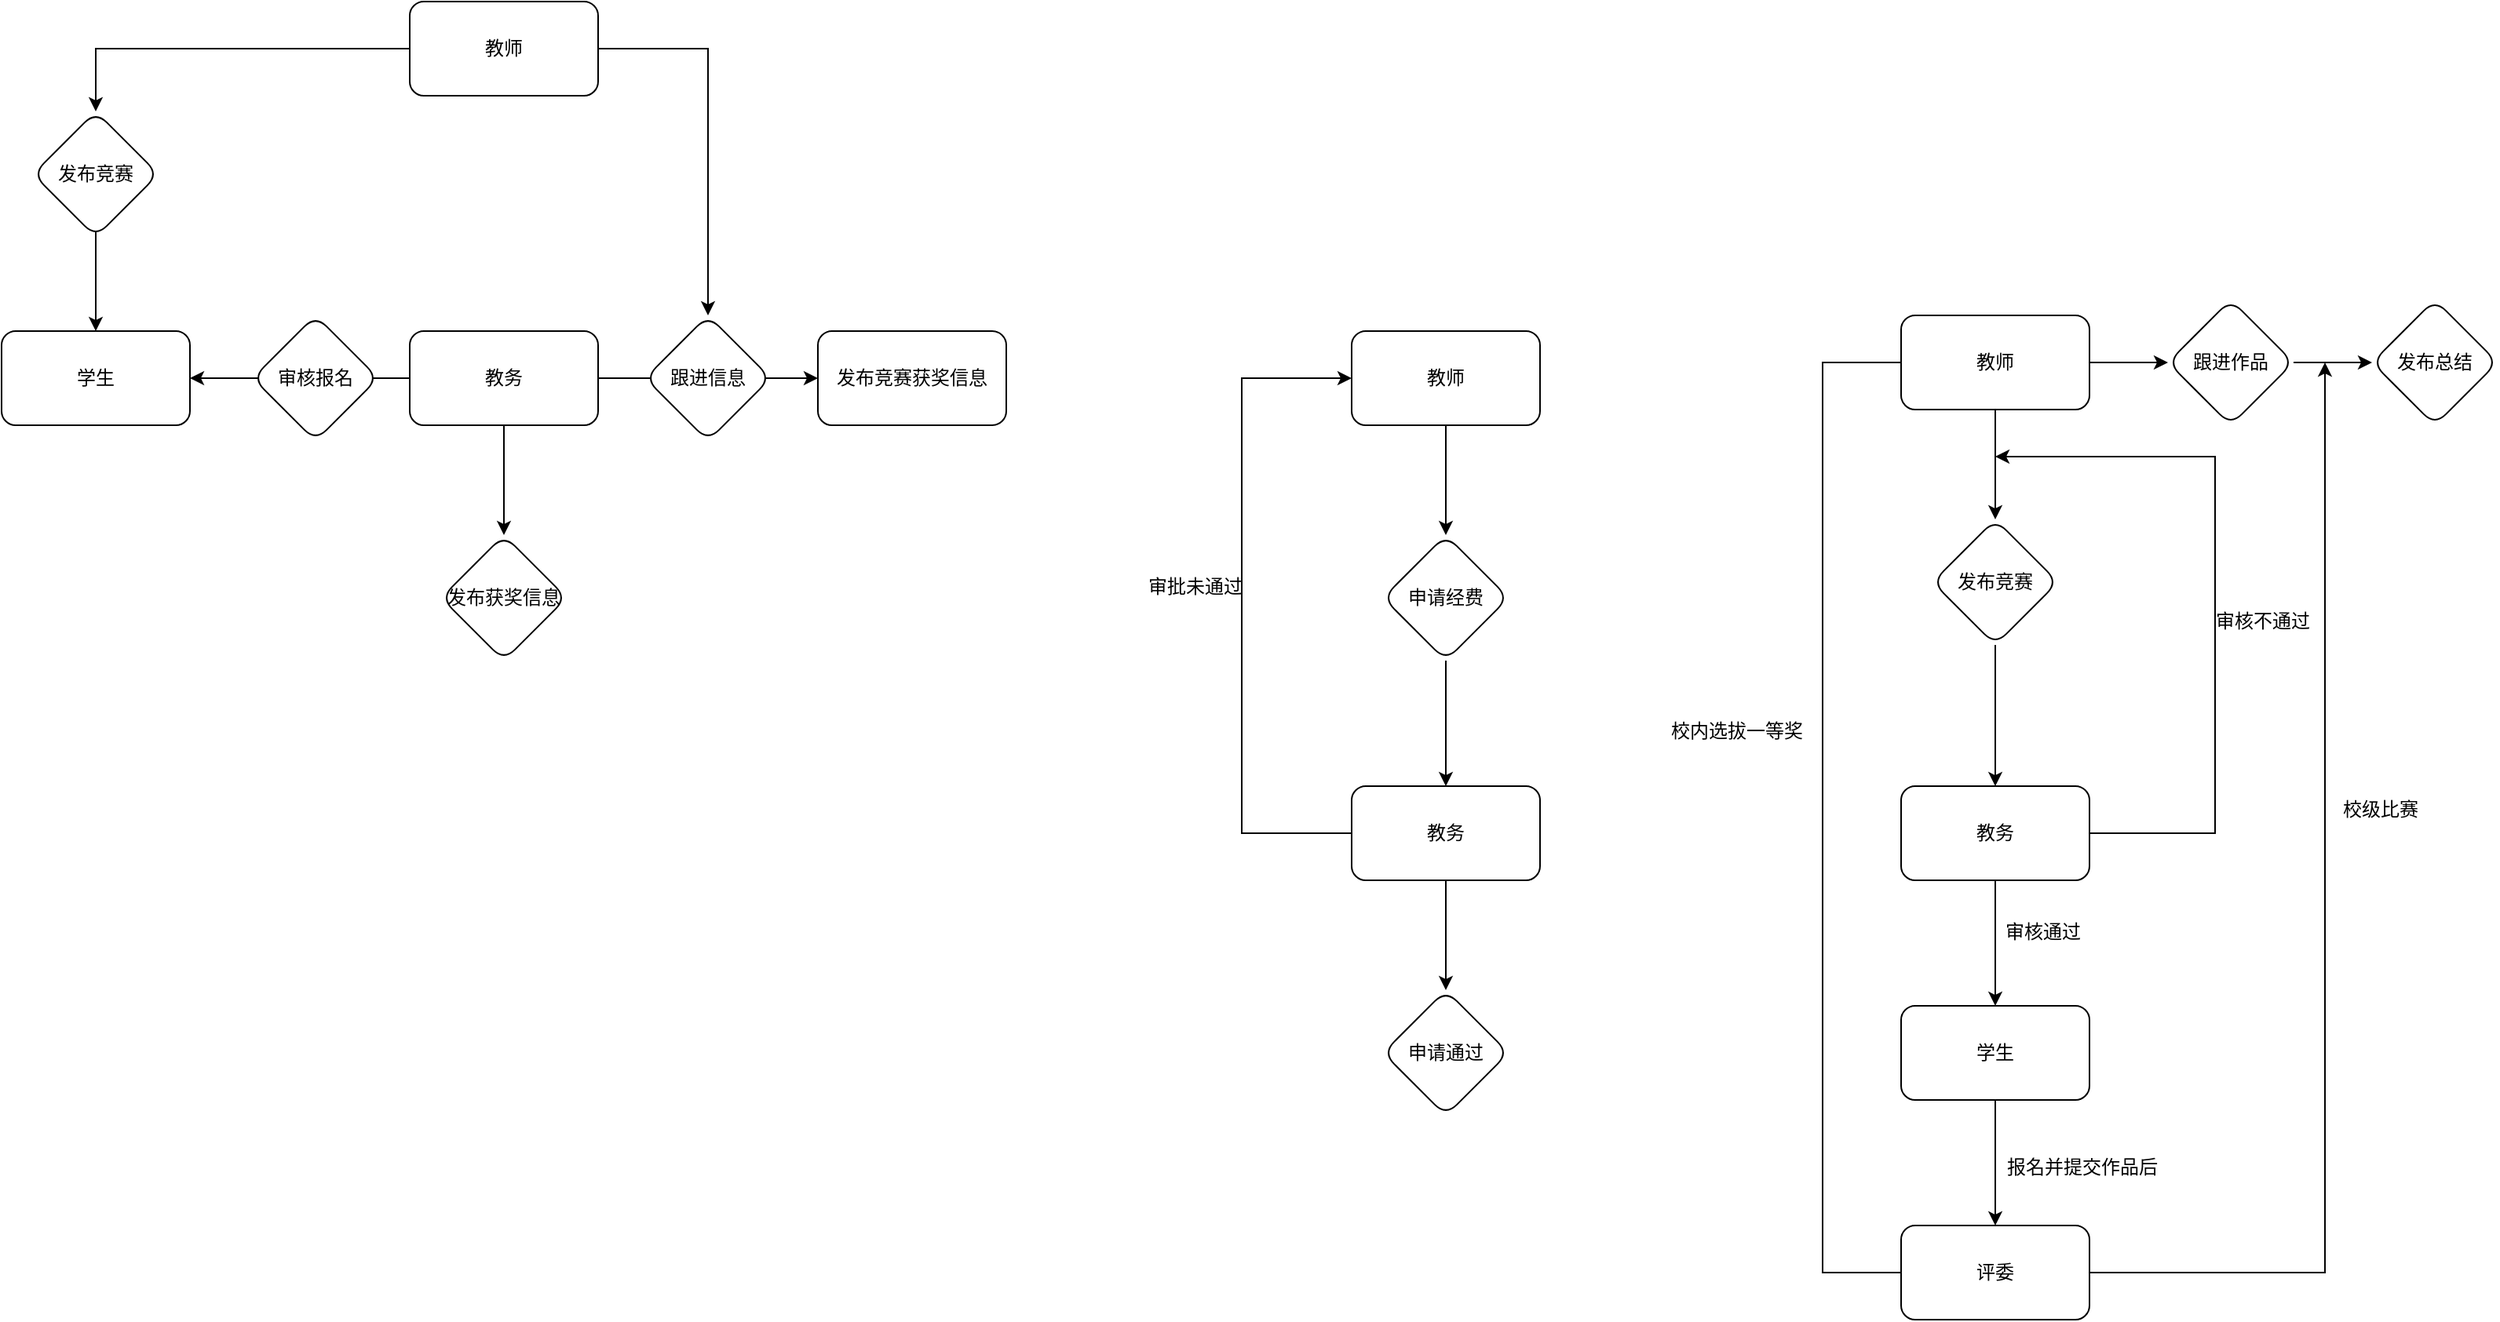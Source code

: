 <mxfile version="27.0.3">
  <diagram name="Page-1" id="agApviVU40cg98gVG8uB">
    <mxGraphModel dx="3035" dy="1883" grid="1" gridSize="10" guides="1" tooltips="1" connect="1" arrows="1" fold="1" page="1" pageScale="1" pageWidth="850" pageHeight="1100" math="0" shadow="0">
      <root>
        <mxCell id="0" />
        <mxCell id="1" parent="0" />
        <mxCell id="A5lCRuOng_vAKYaloznR-3" value="" style="edgeStyle=orthogonalEdgeStyle;rounded=0;orthogonalLoop=1;jettySize=auto;html=1;" edge="1" parent="1" source="A5lCRuOng_vAKYaloznR-1" target="A5lCRuOng_vAKYaloznR-2">
          <mxGeometry relative="1" as="geometry" />
        </mxCell>
        <mxCell id="A5lCRuOng_vAKYaloznR-1" value="教师" style="rounded=1;whiteSpace=wrap;html=1;" vertex="1" parent="1">
          <mxGeometry x="290" y="70" width="120" height="60" as="geometry" />
        </mxCell>
        <mxCell id="A5lCRuOng_vAKYaloznR-5" value="" style="edgeStyle=orthogonalEdgeStyle;rounded=0;orthogonalLoop=1;jettySize=auto;html=1;" edge="1" parent="1" source="A5lCRuOng_vAKYaloznR-2" target="A5lCRuOng_vAKYaloznR-4">
          <mxGeometry relative="1" as="geometry" />
        </mxCell>
        <mxCell id="A5lCRuOng_vAKYaloznR-2" value="发布竞赛" style="rhombus;whiteSpace=wrap;html=1;rounded=1;" vertex="1" parent="1">
          <mxGeometry x="310" y="200" width="80" height="80" as="geometry" />
        </mxCell>
        <mxCell id="A5lCRuOng_vAKYaloznR-7" value="" style="edgeStyle=orthogonalEdgeStyle;rounded=0;orthogonalLoop=1;jettySize=auto;html=1;" edge="1" parent="1" source="A5lCRuOng_vAKYaloznR-4" target="A5lCRuOng_vAKYaloznR-6">
          <mxGeometry relative="1" as="geometry" />
        </mxCell>
        <mxCell id="A5lCRuOng_vAKYaloznR-4" value="教务" style="rounded=1;whiteSpace=wrap;html=1;" vertex="1" parent="1">
          <mxGeometry x="290" y="370" width="120" height="60" as="geometry" />
        </mxCell>
        <mxCell id="A5lCRuOng_vAKYaloznR-9" value="" style="edgeStyle=orthogonalEdgeStyle;rounded=0;orthogonalLoop=1;jettySize=auto;html=1;" edge="1" parent="1" source="A5lCRuOng_vAKYaloznR-6" target="A5lCRuOng_vAKYaloznR-8">
          <mxGeometry relative="1" as="geometry" />
        </mxCell>
        <mxCell id="A5lCRuOng_vAKYaloznR-6" value="学生" style="rounded=1;whiteSpace=wrap;html=1;" vertex="1" parent="1">
          <mxGeometry x="290" y="510" width="120" height="60" as="geometry" />
        </mxCell>
        <mxCell id="A5lCRuOng_vAKYaloznR-8" value="评委" style="rounded=1;whiteSpace=wrap;html=1;" vertex="1" parent="1">
          <mxGeometry x="290" y="650" width="120" height="60" as="geometry" />
        </mxCell>
        <mxCell id="A5lCRuOng_vAKYaloznR-10" value="审核通过" style="text;html=1;align=center;verticalAlign=middle;resizable=0;points=[];autosize=1;strokeColor=none;fillColor=none;" vertex="1" parent="1">
          <mxGeometry x="345" y="448" width="70" height="30" as="geometry" />
        </mxCell>
        <mxCell id="A5lCRuOng_vAKYaloznR-11" value="报名并提交作品后" style="text;html=1;align=center;verticalAlign=middle;resizable=0;points=[];autosize=1;strokeColor=none;fillColor=none;" vertex="1" parent="1">
          <mxGeometry x="345" y="598" width="120" height="30" as="geometry" />
        </mxCell>
        <mxCell id="A5lCRuOng_vAKYaloznR-13" value="" style="endArrow=classic;html=1;rounded=0;" edge="1" parent="1">
          <mxGeometry width="50" height="50" relative="1" as="geometry">
            <mxPoint x="410" y="400" as="sourcePoint" />
            <mxPoint x="350" y="160" as="targetPoint" />
            <Array as="points">
              <mxPoint x="490" y="400" />
              <mxPoint x="490" y="160" />
            </Array>
          </mxGeometry>
        </mxCell>
        <mxCell id="A5lCRuOng_vAKYaloznR-14" value="审核不通过" style="text;html=1;align=center;verticalAlign=middle;resizable=0;points=[];autosize=1;strokeColor=none;fillColor=none;" vertex="1" parent="1">
          <mxGeometry x="480" y="250" width="80" height="30" as="geometry" />
        </mxCell>
        <mxCell id="A5lCRuOng_vAKYaloznR-16" value="校内选拔一等奖" style="text;html=1;align=center;verticalAlign=middle;resizable=0;points=[];autosize=1;strokeColor=none;fillColor=none;" vertex="1" parent="1">
          <mxGeometry x="130" y="320" width="110" height="30" as="geometry" />
        </mxCell>
        <mxCell id="A5lCRuOng_vAKYaloznR-18" value="" style="endArrow=none;html=1;rounded=0;exitX=0;exitY=0.5;exitDx=0;exitDy=0;" edge="1" parent="1" source="A5lCRuOng_vAKYaloznR-8">
          <mxGeometry width="50" height="50" relative="1" as="geometry">
            <mxPoint x="250" y="510" as="sourcePoint" />
            <mxPoint x="290" y="100" as="targetPoint" />
            <Array as="points">
              <mxPoint x="240" y="680" />
              <mxPoint x="240" y="100" />
            </Array>
          </mxGeometry>
        </mxCell>
        <mxCell id="A5lCRuOng_vAKYaloznR-21" value="" style="endArrow=classic;html=1;rounded=0;" edge="1" parent="1">
          <mxGeometry width="50" height="50" relative="1" as="geometry">
            <mxPoint x="410" y="100" as="sourcePoint" />
            <mxPoint x="460" y="100" as="targetPoint" />
          </mxGeometry>
        </mxCell>
        <mxCell id="A5lCRuOng_vAKYaloznR-23" value="发布总结" style="rhombus;whiteSpace=wrap;html=1;rounded=1;" vertex="1" parent="1">
          <mxGeometry x="590" y="60" width="80" height="80" as="geometry" />
        </mxCell>
        <mxCell id="A5lCRuOng_vAKYaloznR-24" value="" style="endArrow=classic;html=1;rounded=0;" edge="1" parent="1">
          <mxGeometry width="50" height="50" relative="1" as="geometry">
            <mxPoint x="410" y="680" as="sourcePoint" />
            <mxPoint x="560" y="100" as="targetPoint" />
            <Array as="points">
              <mxPoint x="560" y="680" />
            </Array>
          </mxGeometry>
        </mxCell>
        <mxCell id="A5lCRuOng_vAKYaloznR-25" value="跟进作品" style="rhombus;whiteSpace=wrap;html=1;rounded=1;" vertex="1" parent="1">
          <mxGeometry x="460" y="60" width="80" height="80" as="geometry" />
        </mxCell>
        <mxCell id="A5lCRuOng_vAKYaloznR-26" value="" style="endArrow=classic;html=1;rounded=0;exitX=1;exitY=0.5;exitDx=0;exitDy=0;" edge="1" parent="1" source="A5lCRuOng_vAKYaloznR-25" target="A5lCRuOng_vAKYaloznR-23">
          <mxGeometry width="50" height="50" relative="1" as="geometry">
            <mxPoint x="530" y="110" as="sourcePoint" />
            <mxPoint x="580" y="60" as="targetPoint" />
          </mxGeometry>
        </mxCell>
        <mxCell id="A5lCRuOng_vAKYaloznR-27" value="校级比赛" style="text;html=1;align=center;verticalAlign=middle;resizable=0;points=[];autosize=1;strokeColor=none;fillColor=none;" vertex="1" parent="1">
          <mxGeometry x="560" y="370" width="70" height="30" as="geometry" />
        </mxCell>
        <mxCell id="A5lCRuOng_vAKYaloznR-30" value="" style="edgeStyle=orthogonalEdgeStyle;rounded=0;orthogonalLoop=1;jettySize=auto;html=1;" edge="1" parent="1" source="A5lCRuOng_vAKYaloznR-31" target="A5lCRuOng_vAKYaloznR-29">
          <mxGeometry relative="1" as="geometry" />
        </mxCell>
        <mxCell id="A5lCRuOng_vAKYaloznR-28" value="教师" style="rounded=1;whiteSpace=wrap;html=1;" vertex="1" parent="1">
          <mxGeometry x="-60" y="80" width="120" height="60" as="geometry" />
        </mxCell>
        <mxCell id="A5lCRuOng_vAKYaloznR-34" value="" style="edgeStyle=orthogonalEdgeStyle;rounded=0;orthogonalLoop=1;jettySize=auto;html=1;" edge="1" parent="1" source="A5lCRuOng_vAKYaloznR-29" target="A5lCRuOng_vAKYaloznR-33">
          <mxGeometry relative="1" as="geometry" />
        </mxCell>
        <mxCell id="A5lCRuOng_vAKYaloznR-29" value="教务" style="whiteSpace=wrap;html=1;rounded=1;" vertex="1" parent="1">
          <mxGeometry x="-60" y="370" width="120" height="60" as="geometry" />
        </mxCell>
        <mxCell id="A5lCRuOng_vAKYaloznR-32" value="" style="edgeStyle=orthogonalEdgeStyle;rounded=0;orthogonalLoop=1;jettySize=auto;html=1;" edge="1" parent="1" source="A5lCRuOng_vAKYaloznR-28" target="A5lCRuOng_vAKYaloznR-31">
          <mxGeometry relative="1" as="geometry">
            <mxPoint y="140" as="sourcePoint" />
            <mxPoint y="388" as="targetPoint" />
          </mxGeometry>
        </mxCell>
        <mxCell id="A5lCRuOng_vAKYaloznR-31" value="申请经费" style="rhombus;whiteSpace=wrap;html=1;rounded=1;" vertex="1" parent="1">
          <mxGeometry x="-40" y="210" width="80" height="80" as="geometry" />
        </mxCell>
        <mxCell id="A5lCRuOng_vAKYaloznR-33" value="申请通过" style="rhombus;whiteSpace=wrap;html=1;rounded=1;" vertex="1" parent="1">
          <mxGeometry x="-40" y="500" width="80" height="80" as="geometry" />
        </mxCell>
        <mxCell id="A5lCRuOng_vAKYaloznR-35" value="" style="endArrow=classic;html=1;rounded=0;entryX=0;entryY=0.5;entryDx=0;entryDy=0;" edge="1" parent="1" target="A5lCRuOng_vAKYaloznR-28">
          <mxGeometry width="50" height="50" relative="1" as="geometry">
            <mxPoint x="-60" y="400" as="sourcePoint" />
            <mxPoint x="-10" y="350" as="targetPoint" />
            <Array as="points">
              <mxPoint x="-130" y="400" />
              <mxPoint x="-130" y="110" />
            </Array>
          </mxGeometry>
        </mxCell>
        <mxCell id="A5lCRuOng_vAKYaloznR-36" value="审批未通过" style="text;html=1;align=center;verticalAlign=middle;resizable=0;points=[];autosize=1;strokeColor=none;fillColor=none;" vertex="1" parent="1">
          <mxGeometry x="-200" y="228" width="80" height="30" as="geometry" />
        </mxCell>
        <mxCell id="A5lCRuOng_vAKYaloznR-39" value="" style="edgeStyle=orthogonalEdgeStyle;rounded=0;orthogonalLoop=1;jettySize=auto;html=1;" edge="1" parent="1" source="A5lCRuOng_vAKYaloznR-37" target="A5lCRuOng_vAKYaloznR-38">
          <mxGeometry relative="1" as="geometry" />
        </mxCell>
        <mxCell id="A5lCRuOng_vAKYaloznR-41" value="" style="edgeStyle=orthogonalEdgeStyle;rounded=0;orthogonalLoop=1;jettySize=auto;html=1;" edge="1" parent="1" source="A5lCRuOng_vAKYaloznR-37" target="A5lCRuOng_vAKYaloznR-40">
          <mxGeometry relative="1" as="geometry" />
        </mxCell>
        <mxCell id="A5lCRuOng_vAKYaloznR-46" value="" style="edgeStyle=orthogonalEdgeStyle;rounded=0;orthogonalLoop=1;jettySize=auto;html=1;exitX=0.5;exitY=0.875;exitDx=0;exitDy=0;exitPerimeter=0;entryX=0.5;entryY=0;entryDx=0;entryDy=0;" edge="1" parent="1" source="A5lCRuOng_vAKYaloznR-47" target="A5lCRuOng_vAKYaloznR-51">
          <mxGeometry relative="1" as="geometry">
            <mxPoint x="-580" y="10" as="sourcePoint" />
            <mxPoint x="-780" y="80" as="targetPoint" />
          </mxGeometry>
        </mxCell>
        <mxCell id="A5lCRuOng_vAKYaloznR-37" value="教务" style="whiteSpace=wrap;html=1;rounded=1;" vertex="1" parent="1">
          <mxGeometry x="-660" y="80" width="120" height="60" as="geometry" />
        </mxCell>
        <mxCell id="A5lCRuOng_vAKYaloznR-38" value="发布获奖信息" style="rhombus;whiteSpace=wrap;html=1;rounded=1;" vertex="1" parent="1">
          <mxGeometry x="-640" y="210" width="80" height="80" as="geometry" />
        </mxCell>
        <mxCell id="A5lCRuOng_vAKYaloznR-40" value="发布竞赛获奖信息" style="whiteSpace=wrap;html=1;rounded=1;" vertex="1" parent="1">
          <mxGeometry x="-400" y="80" width="120" height="60" as="geometry" />
        </mxCell>
        <mxCell id="A5lCRuOng_vAKYaloznR-42" value="跟进信息" style="rhombus;whiteSpace=wrap;html=1;rounded=1;" vertex="1" parent="1">
          <mxGeometry x="-510" y="70" width="80" height="80" as="geometry" />
        </mxCell>
        <mxCell id="A5lCRuOng_vAKYaloznR-45" value="教师" style="whiteSpace=wrap;html=1;rounded=1;" vertex="1" parent="1">
          <mxGeometry x="-660" y="-130" width="120" height="60" as="geometry" />
        </mxCell>
        <mxCell id="A5lCRuOng_vAKYaloznR-48" value="" style="edgeStyle=orthogonalEdgeStyle;rounded=0;orthogonalLoop=1;jettySize=auto;html=1;entryX=0.5;entryY=0;entryDx=0;entryDy=0;exitX=0;exitY=0.5;exitDx=0;exitDy=0;" edge="1" parent="1" source="A5lCRuOng_vAKYaloznR-45" target="A5lCRuOng_vAKYaloznR-47">
          <mxGeometry relative="1" as="geometry">
            <mxPoint x="-600" y="-70" as="sourcePoint" />
            <mxPoint x="-600" y="80" as="targetPoint" />
          </mxGeometry>
        </mxCell>
        <mxCell id="A5lCRuOng_vAKYaloznR-47" value="发布竞赛" style="rhombus;whiteSpace=wrap;html=1;rounded=1;" vertex="1" parent="1">
          <mxGeometry x="-900" y="-60" width="80" height="80" as="geometry" />
        </mxCell>
        <mxCell id="A5lCRuOng_vAKYaloznR-50" value="" style="endArrow=classic;html=1;rounded=0;entryX=0.5;entryY=0;entryDx=0;entryDy=0;" edge="1" parent="1" target="A5lCRuOng_vAKYaloznR-42">
          <mxGeometry width="50" height="50" relative="1" as="geometry">
            <mxPoint x="-540" y="-100" as="sourcePoint" />
            <mxPoint x="-490" y="-150" as="targetPoint" />
            <Array as="points">
              <mxPoint x="-470" y="-100" />
            </Array>
          </mxGeometry>
        </mxCell>
        <mxCell id="A5lCRuOng_vAKYaloznR-51" value="学生" style="rounded=1;whiteSpace=wrap;html=1;" vertex="1" parent="1">
          <mxGeometry x="-920" y="80" width="120" height="60" as="geometry" />
        </mxCell>
        <mxCell id="A5lCRuOng_vAKYaloznR-52" value="" style="endArrow=classic;html=1;rounded=0;entryX=1;entryY=0.5;entryDx=0;entryDy=0;exitX=0;exitY=0.5;exitDx=0;exitDy=0;" edge="1" parent="1" source="A5lCRuOng_vAKYaloznR-37" target="A5lCRuOng_vAKYaloznR-51">
          <mxGeometry width="50" height="50" relative="1" as="geometry">
            <mxPoint x="-720" y="110" as="sourcePoint" />
            <mxPoint x="-670" y="60" as="targetPoint" />
          </mxGeometry>
        </mxCell>
        <mxCell id="A5lCRuOng_vAKYaloznR-53" value="审核报名" style="rhombus;whiteSpace=wrap;html=1;rounded=1;" vertex="1" parent="1">
          <mxGeometry x="-760" y="70" width="80" height="80" as="geometry" />
        </mxCell>
      </root>
    </mxGraphModel>
  </diagram>
</mxfile>
